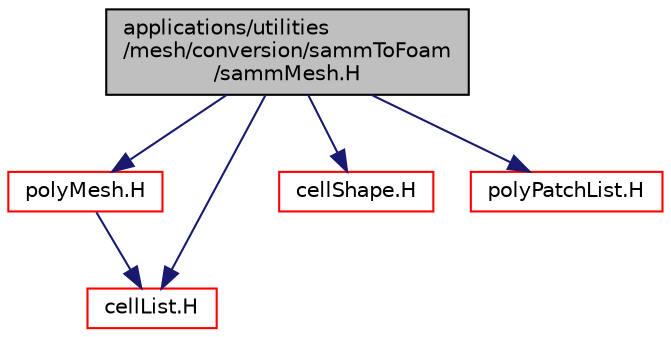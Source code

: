 digraph "applications/utilities/mesh/conversion/sammToFoam/sammMesh.H"
{
  bgcolor="transparent";
  edge [fontname="Helvetica",fontsize="10",labelfontname="Helvetica",labelfontsize="10"];
  node [fontname="Helvetica",fontsize="10",shape=record];
  Node1 [label="applications/utilities\l/mesh/conversion/sammToFoam\l/sammMesh.H",height=0.2,width=0.4,color="black", fillcolor="grey75", style="filled", fontcolor="black"];
  Node1 -> Node2 [color="midnightblue",fontsize="10",style="solid",fontname="Helvetica"];
  Node2 [label="polyMesh.H",height=0.2,width=0.4,color="red",URL="$a08827.html"];
  Node2 -> Node3 [color="midnightblue",fontsize="10",style="solid",fontname="Helvetica"];
  Node3 [label="cellList.H",height=0.2,width=0.4,color="red",URL="$a08678.html"];
  Node1 -> Node4 [color="midnightblue",fontsize="10",style="solid",fontname="Helvetica"];
  Node4 [label="cellShape.H",height=0.2,width=0.4,color="red",URL="$a08706.html"];
  Node1 -> Node3 [color="midnightblue",fontsize="10",style="solid",fontname="Helvetica"];
  Node1 -> Node5 [color="midnightblue",fontsize="10",style="solid",fontname="Helvetica"];
  Node5 [label="polyPatchList.H",height=0.2,width=0.4,color="red",URL="$a08869.html"];
}
